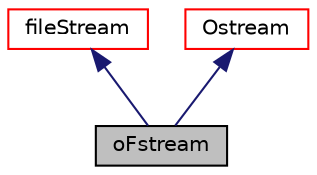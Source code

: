 digraph "oFstream"
{
 // LATEX_PDF_SIZE
  edge [fontname="Helvetica",fontsize="10",labelfontname="Helvetica",labelfontsize="10"];
  node [fontname="Helvetica",fontsize="10",shape=record];
  Node1 [label="oFstream",height=0.2,width=0.4,color="black", fillcolor="grey75", style="filled", fontcolor="black",tooltip="Output file stream to send binary or ascii data to a file."];
  Node2 -> Node1 [dir="back",color="midnightblue",fontsize="10",style="solid",fontname="Helvetica"];
  Node2 [label="fileStream",height=0.2,width=0.4,color="red", fillcolor="white", style="filled",URL="$classpFlow_1_1fileStream.html",tooltip="Creates and manages an input/output file stream with specified format."];
  Node9 -> Node1 [dir="back",color="midnightblue",fontsize="10",style="solid",fontname="Helvetica"];
  Node9 [label="Ostream",height=0.2,width=0.4,color="red", fillcolor="white", style="filled",URL="$classpFlow_1_1Ostream.html",tooltip="Standard output stream for BINARY and ASCII formats."];
}
